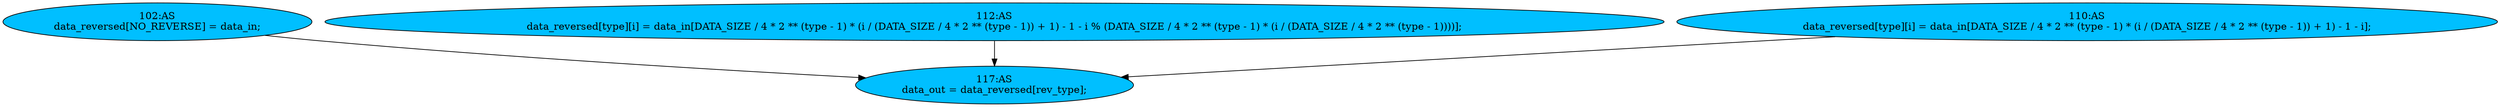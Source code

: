 strict digraph "compose( ,  )" {
	node [label="\N"];
	"102:AS"	 [ast="<pyverilog.vparser.ast.Assign object at 0x7f3b5e7b2350>",
		def_var="['data_reversed']",
		fillcolor=deepskyblue,
		label="102:AS
data_reversed[NO_REVERSE] = data_in;",
		statements="[]",
		style=filled,
		typ=Assign,
		use_var="['data_in']"];
	"117:AS"	 [ast="<pyverilog.vparser.ast.Assign object at 0x7f3b5e396210>",
		def_var="['data_out']",
		fillcolor=deepskyblue,
		label="117:AS
data_out = data_reversed[rev_type];",
		statements="[]",
		style=filled,
		typ=Assign,
		use_var="['data_reversed', 'rev_type']"];
	"102:AS" -> "117:AS";
	"112:AS"	 [ast="<pyverilog.vparser.ast.Assign object at 0x7f3b5e395e50>",
		def_var="['data_reversed']",
		fillcolor=deepskyblue,
		label="112:AS
data_reversed[type][i] = data_in[DATA_SIZE / 4 * 2 ** (type - 1) * (i / (DATA_SIZE / 4 * 2 ** (type - 1)) + 1) - 1 - i % (\
DATA_SIZE / 4 * 2 ** (type - 1) * (i / (DATA_SIZE / 4 * 2 ** (type - 1))))];",
		statements="[]",
		style=filled,
		typ=Assign,
		use_var="['data_in', 'type', 'i', 'type', 'i', 'type', 'i', 'type']"];
	"112:AS" -> "117:AS";
	"110:AS"	 [ast="<pyverilog.vparser.ast.Assign object at 0x7f3b5e395410>",
		def_var="['data_reversed']",
		fillcolor=deepskyblue,
		label="110:AS
data_reversed[type][i] = data_in[DATA_SIZE / 4 * 2 ** (type - 1) * (i / (DATA_SIZE / 4 * 2 ** (type - 1)) + 1) - 1 - i];",
		statements="[]",
		style=filled,
		typ=Assign,
		use_var="['data_in', 'type', 'i', 'type', 'i']"];
	"110:AS" -> "117:AS";
}
